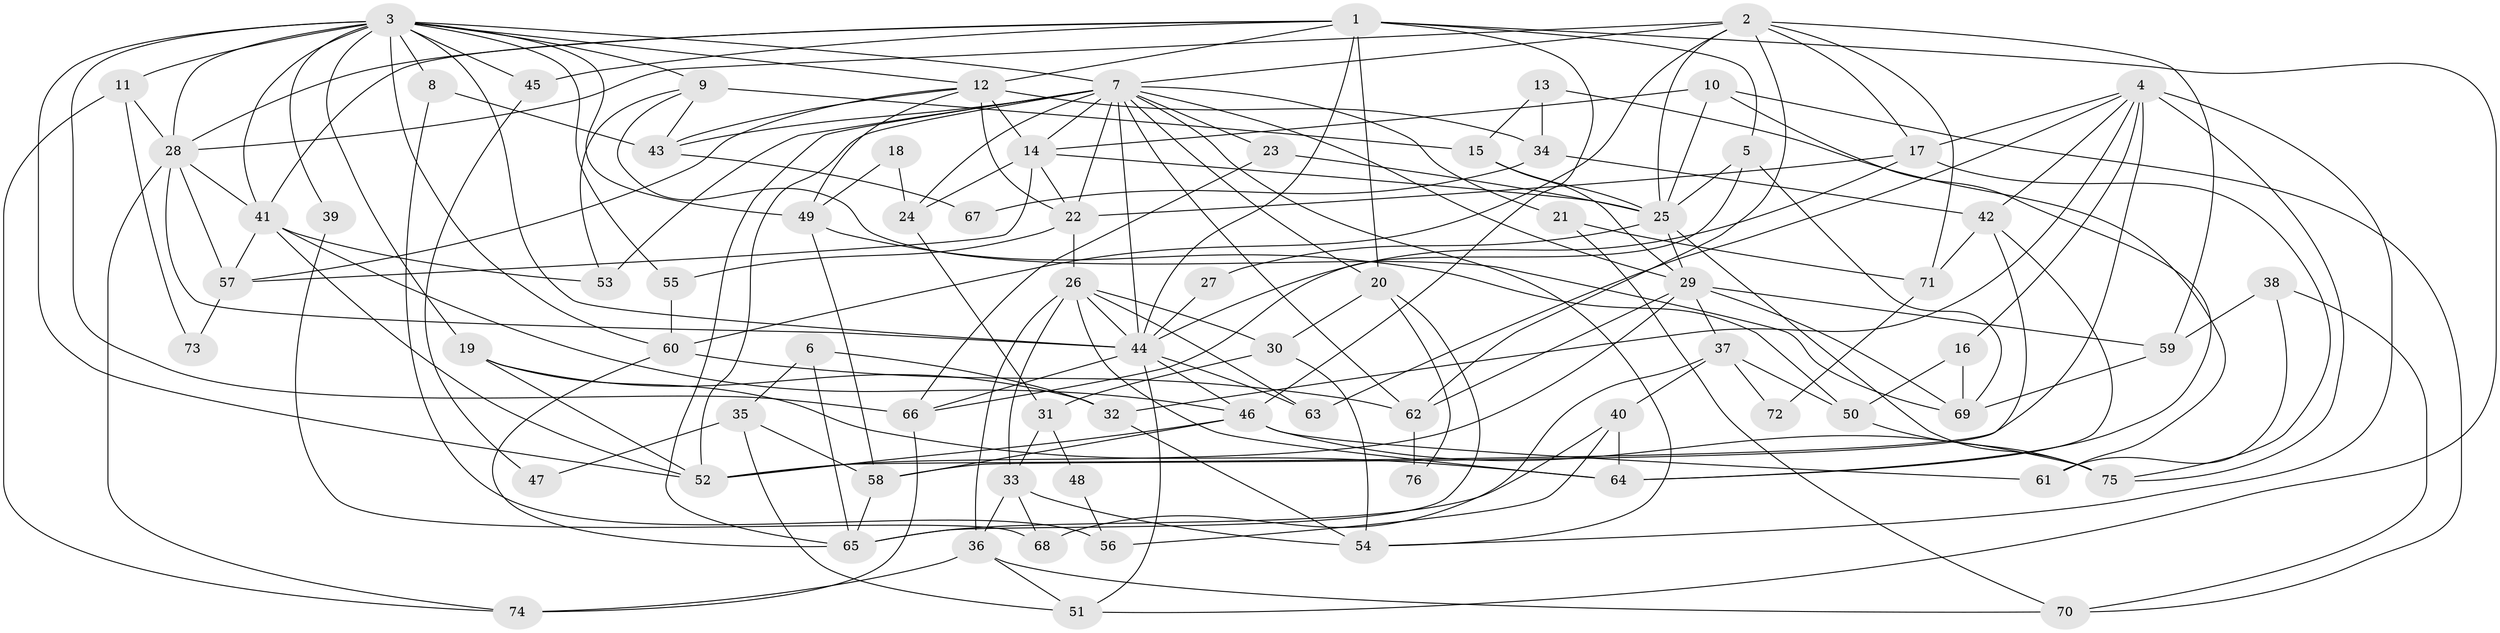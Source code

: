 // original degree distribution, {3: 0.224, 4: 0.288, 5: 0.232, 7: 0.024, 6: 0.072, 2: 0.144, 8: 0.016}
// Generated by graph-tools (version 1.1) at 2025/50/03/04/25 22:50:46]
// undirected, 76 vertices, 185 edges
graph export_dot {
  node [color=gray90,style=filled];
  1;
  2;
  3;
  4;
  5;
  6;
  7;
  8;
  9;
  10;
  11;
  12;
  13;
  14;
  15;
  16;
  17;
  18;
  19;
  20;
  21;
  22;
  23;
  24;
  25;
  26;
  27;
  28;
  29;
  30;
  31;
  32;
  33;
  34;
  35;
  36;
  37;
  38;
  39;
  40;
  41;
  42;
  43;
  44;
  45;
  46;
  47;
  48;
  49;
  50;
  51;
  52;
  53;
  54;
  55;
  56;
  57;
  58;
  59;
  60;
  61;
  62;
  63;
  64;
  65;
  66;
  67;
  68;
  69;
  70;
  71;
  72;
  73;
  74;
  75;
  76;
  1 -- 5 [weight=1.0];
  1 -- 12 [weight=1.0];
  1 -- 20 [weight=1.0];
  1 -- 28 [weight=1.0];
  1 -- 41 [weight=1.0];
  1 -- 44 [weight=1.0];
  1 -- 45 [weight=1.0];
  1 -- 46 [weight=3.0];
  1 -- 51 [weight=1.0];
  2 -- 7 [weight=1.0];
  2 -- 17 [weight=1.0];
  2 -- 25 [weight=1.0];
  2 -- 28 [weight=1.0];
  2 -- 59 [weight=1.0];
  2 -- 60 [weight=1.0];
  2 -- 62 [weight=1.0];
  2 -- 71 [weight=1.0];
  3 -- 7 [weight=1.0];
  3 -- 8 [weight=1.0];
  3 -- 9 [weight=1.0];
  3 -- 11 [weight=1.0];
  3 -- 12 [weight=1.0];
  3 -- 19 [weight=1.0];
  3 -- 28 [weight=1.0];
  3 -- 39 [weight=1.0];
  3 -- 41 [weight=1.0];
  3 -- 44 [weight=1.0];
  3 -- 45 [weight=1.0];
  3 -- 49 [weight=1.0];
  3 -- 52 [weight=1.0];
  3 -- 55 [weight=1.0];
  3 -- 60 [weight=1.0];
  3 -- 66 [weight=1.0];
  4 -- 16 [weight=1.0];
  4 -- 17 [weight=1.0];
  4 -- 32 [weight=1.0];
  4 -- 42 [weight=1.0];
  4 -- 52 [weight=2.0];
  4 -- 54 [weight=1.0];
  4 -- 63 [weight=1.0];
  4 -- 75 [weight=1.0];
  5 -- 25 [weight=2.0];
  5 -- 66 [weight=1.0];
  5 -- 69 [weight=1.0];
  6 -- 32 [weight=1.0];
  6 -- 35 [weight=1.0];
  6 -- 65 [weight=1.0];
  7 -- 14 [weight=1.0];
  7 -- 20 [weight=1.0];
  7 -- 21 [weight=1.0];
  7 -- 22 [weight=1.0];
  7 -- 23 [weight=2.0];
  7 -- 24 [weight=1.0];
  7 -- 29 [weight=1.0];
  7 -- 43 [weight=1.0];
  7 -- 44 [weight=1.0];
  7 -- 52 [weight=1.0];
  7 -- 53 [weight=1.0];
  7 -- 54 [weight=1.0];
  7 -- 62 [weight=1.0];
  7 -- 65 [weight=1.0];
  8 -- 43 [weight=1.0];
  8 -- 56 [weight=1.0];
  9 -- 15 [weight=1.0];
  9 -- 43 [weight=1.0];
  9 -- 53 [weight=1.0];
  9 -- 69 [weight=1.0];
  10 -- 14 [weight=1.0];
  10 -- 25 [weight=1.0];
  10 -- 64 [weight=1.0];
  10 -- 70 [weight=1.0];
  11 -- 28 [weight=1.0];
  11 -- 73 [weight=1.0];
  11 -- 74 [weight=1.0];
  12 -- 14 [weight=2.0];
  12 -- 22 [weight=1.0];
  12 -- 34 [weight=1.0];
  12 -- 43 [weight=1.0];
  12 -- 49 [weight=1.0];
  12 -- 57 [weight=1.0];
  13 -- 15 [weight=1.0];
  13 -- 34 [weight=1.0];
  13 -- 61 [weight=1.0];
  14 -- 22 [weight=1.0];
  14 -- 24 [weight=1.0];
  14 -- 25 [weight=1.0];
  14 -- 57 [weight=1.0];
  15 -- 25 [weight=1.0];
  15 -- 29 [weight=1.0];
  16 -- 50 [weight=1.0];
  16 -- 69 [weight=1.0];
  17 -- 22 [weight=1.0];
  17 -- 44 [weight=1.0];
  17 -- 75 [weight=1.0];
  18 -- 24 [weight=1.0];
  18 -- 49 [weight=1.0];
  19 -- 32 [weight=1.0];
  19 -- 52 [weight=1.0];
  19 -- 64 [weight=1.0];
  20 -- 30 [weight=1.0];
  20 -- 65 [weight=1.0];
  20 -- 76 [weight=1.0];
  21 -- 70 [weight=1.0];
  21 -- 71 [weight=1.0];
  22 -- 26 [weight=1.0];
  22 -- 55 [weight=1.0];
  23 -- 25 [weight=1.0];
  23 -- 66 [weight=1.0];
  24 -- 31 [weight=1.0];
  25 -- 27 [weight=1.0];
  25 -- 29 [weight=2.0];
  25 -- 75 [weight=1.0];
  26 -- 30 [weight=1.0];
  26 -- 33 [weight=1.0];
  26 -- 36 [weight=1.0];
  26 -- 44 [weight=2.0];
  26 -- 63 [weight=1.0];
  26 -- 64 [weight=2.0];
  27 -- 44 [weight=1.0];
  28 -- 41 [weight=1.0];
  28 -- 44 [weight=1.0];
  28 -- 57 [weight=1.0];
  28 -- 74 [weight=1.0];
  29 -- 37 [weight=1.0];
  29 -- 52 [weight=1.0];
  29 -- 59 [weight=1.0];
  29 -- 62 [weight=1.0];
  29 -- 69 [weight=1.0];
  30 -- 31 [weight=1.0];
  30 -- 54 [weight=1.0];
  31 -- 33 [weight=1.0];
  31 -- 48 [weight=1.0];
  32 -- 54 [weight=1.0];
  33 -- 36 [weight=1.0];
  33 -- 54 [weight=1.0];
  33 -- 68 [weight=1.0];
  34 -- 42 [weight=1.0];
  34 -- 67 [weight=1.0];
  35 -- 47 [weight=1.0];
  35 -- 51 [weight=1.0];
  35 -- 58 [weight=1.0];
  36 -- 51 [weight=1.0];
  36 -- 70 [weight=1.0];
  36 -- 74 [weight=1.0];
  37 -- 40 [weight=1.0];
  37 -- 50 [weight=1.0];
  37 -- 68 [weight=1.0];
  37 -- 72 [weight=1.0];
  38 -- 59 [weight=1.0];
  38 -- 61 [weight=1.0];
  38 -- 70 [weight=1.0];
  39 -- 68 [weight=1.0];
  40 -- 56 [weight=1.0];
  40 -- 64 [weight=1.0];
  40 -- 65 [weight=1.0];
  41 -- 46 [weight=2.0];
  41 -- 52 [weight=1.0];
  41 -- 53 [weight=1.0];
  41 -- 57 [weight=1.0];
  42 -- 58 [weight=1.0];
  42 -- 64 [weight=1.0];
  42 -- 71 [weight=1.0];
  43 -- 67 [weight=1.0];
  44 -- 46 [weight=1.0];
  44 -- 51 [weight=1.0];
  44 -- 63 [weight=1.0];
  44 -- 66 [weight=1.0];
  45 -- 47 [weight=1.0];
  46 -- 52 [weight=1.0];
  46 -- 58 [weight=1.0];
  46 -- 61 [weight=1.0];
  46 -- 75 [weight=1.0];
  48 -- 56 [weight=1.0];
  49 -- 50 [weight=1.0];
  49 -- 58 [weight=1.0];
  50 -- 75 [weight=1.0];
  55 -- 60 [weight=1.0];
  57 -- 73 [weight=1.0];
  58 -- 65 [weight=1.0];
  59 -- 69 [weight=1.0];
  60 -- 62 [weight=1.0];
  60 -- 65 [weight=1.0];
  62 -- 76 [weight=1.0];
  66 -- 74 [weight=1.0];
  71 -- 72 [weight=1.0];
}
